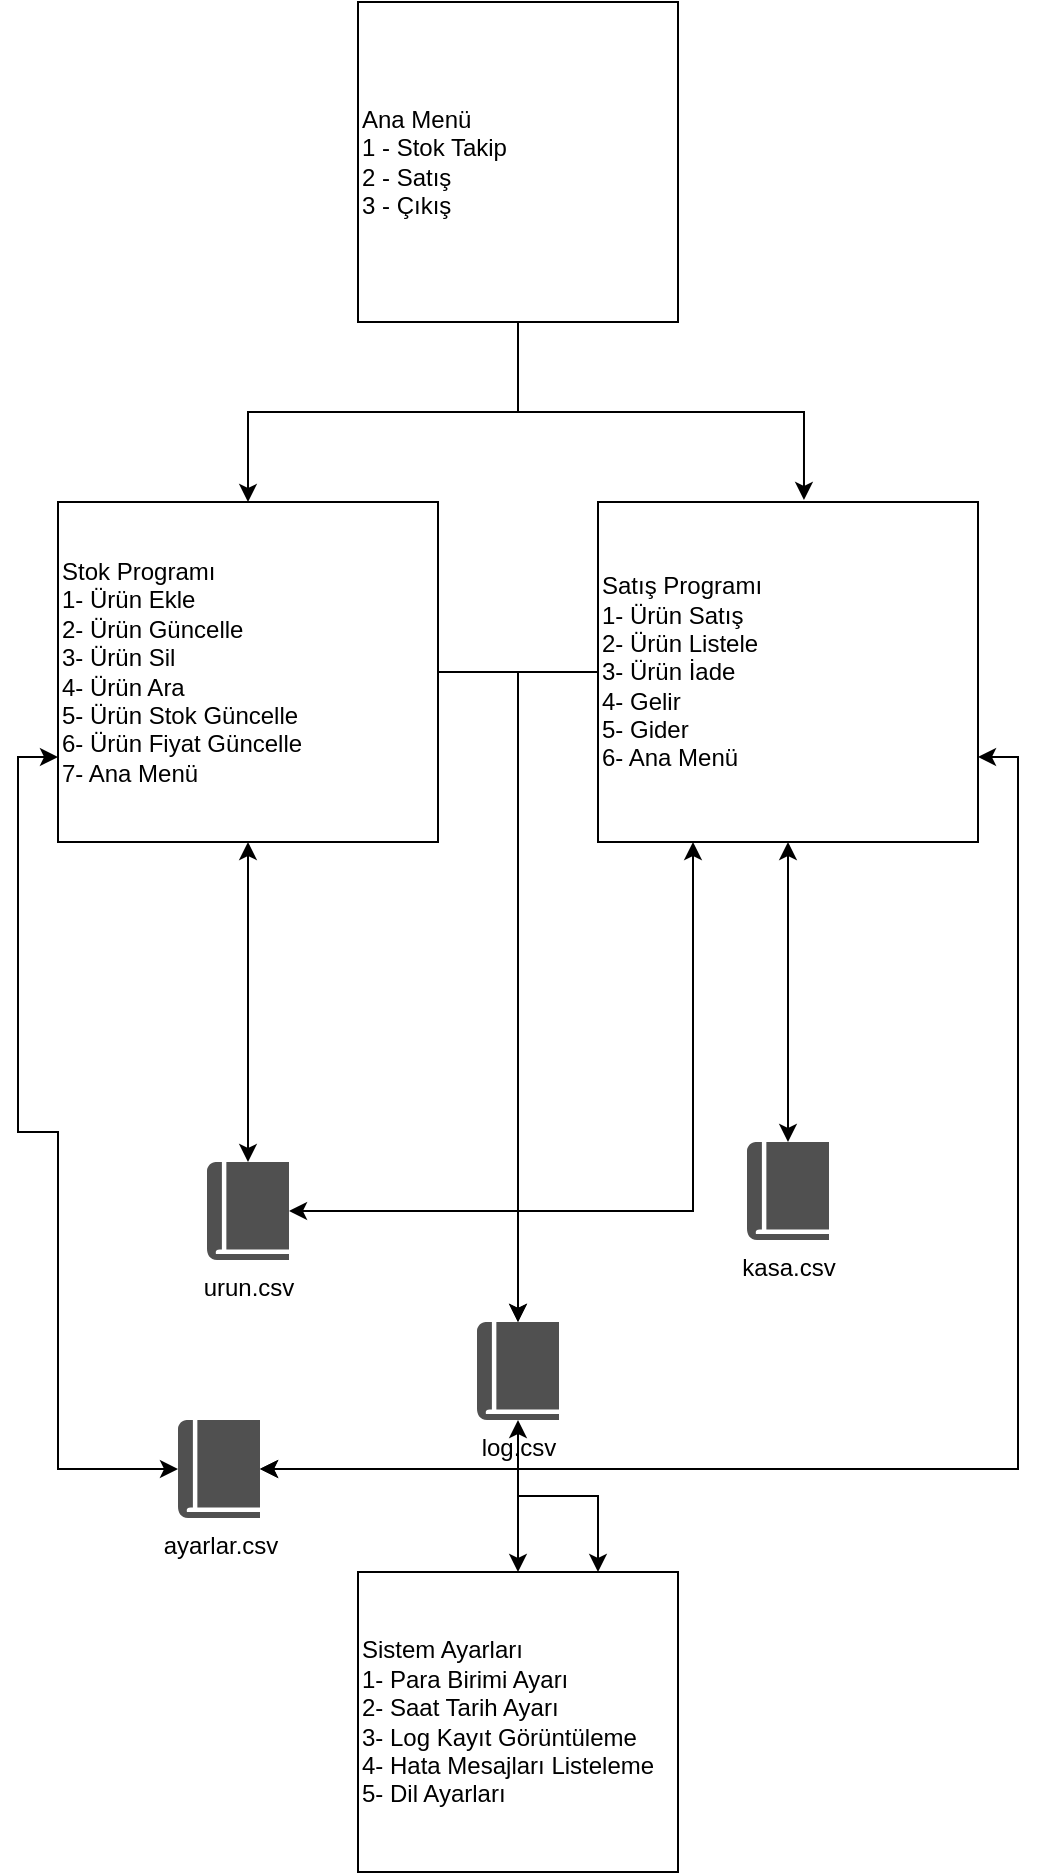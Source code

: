 <mxfile version="20.7.4" type="github">
  <diagram id="bNevwKoq9lqKUkM7-EGf" name="Sayfa -1">
    <mxGraphModel dx="1076" dy="2157" grid="1" gridSize="10" guides="1" tooltips="1" connect="1" arrows="1" fold="1" page="1" pageScale="1" pageWidth="827" pageHeight="1169" math="0" shadow="0">
      <root>
        <mxCell id="0" />
        <mxCell id="1" parent="0" />
        <mxCell id="xC94wB1L6Dgb1ON5a1Vk-9" style="edgeStyle=orthogonalEdgeStyle;rounded=0;orthogonalLoop=1;jettySize=auto;html=1;startArrow=classic;startFill=1;" edge="1" parent="1" source="xC94wB1L6Dgb1ON5a1Vk-1" target="xC94wB1L6Dgb1ON5a1Vk-6">
          <mxGeometry relative="1" as="geometry" />
        </mxCell>
        <mxCell id="xC94wB1L6Dgb1ON5a1Vk-10" style="edgeStyle=orthogonalEdgeStyle;rounded=0;orthogonalLoop=1;jettySize=auto;html=1;exitX=1;exitY=0.5;exitDx=0;exitDy=0;" edge="1" parent="1" source="xC94wB1L6Dgb1ON5a1Vk-1" target="xC94wB1L6Dgb1ON5a1Vk-8">
          <mxGeometry relative="1" as="geometry" />
        </mxCell>
        <mxCell id="xC94wB1L6Dgb1ON5a1Vk-1" value="Stok Programı&lt;br&gt;1- Ürün Ekle&lt;br&gt;2- Ürün Güncelle&lt;br&gt;3- Ürün Sil&lt;br&gt;4- Ürün Ara&lt;br&gt;5- Ürün Stok Güncelle&lt;br&gt;6- Ürün Fiyat Güncelle&lt;br&gt;7- Ana Menü" style="rounded=0;whiteSpace=wrap;html=1;align=left;" vertex="1" parent="1">
          <mxGeometry x="50" y="50" width="190" height="170" as="geometry" />
        </mxCell>
        <mxCell id="xC94wB1L6Dgb1ON5a1Vk-11" style="edgeStyle=orthogonalEdgeStyle;rounded=0;orthogonalLoop=1;jettySize=auto;html=1;exitX=0;exitY=0.5;exitDx=0;exitDy=0;" edge="1" parent="1" source="xC94wB1L6Dgb1ON5a1Vk-2" target="xC94wB1L6Dgb1ON5a1Vk-8">
          <mxGeometry relative="1" as="geometry">
            <mxPoint x="270" y="460" as="targetPoint" />
          </mxGeometry>
        </mxCell>
        <mxCell id="xC94wB1L6Dgb1ON5a1Vk-12" style="edgeStyle=orthogonalEdgeStyle;rounded=0;orthogonalLoop=1;jettySize=auto;html=1;startArrow=classic;startFill=1;" edge="1" parent="1" source="xC94wB1L6Dgb1ON5a1Vk-2" target="xC94wB1L6Dgb1ON5a1Vk-7">
          <mxGeometry relative="1" as="geometry" />
        </mxCell>
        <mxCell id="xC94wB1L6Dgb1ON5a1Vk-2" value="Satış Programı&lt;br&gt;1- Ürün Satış&lt;br&gt;2- Ürün Listele&lt;br&gt;3- Ürün İade&lt;br&gt;4- Gelir&lt;br&gt;5- Gider&lt;br&gt;6- Ana Menü" style="rounded=0;whiteSpace=wrap;html=1;align=left;" vertex="1" parent="1">
          <mxGeometry x="320" y="50" width="190" height="170" as="geometry" />
        </mxCell>
        <mxCell id="xC94wB1L6Dgb1ON5a1Vk-4" style="edgeStyle=orthogonalEdgeStyle;rounded=0;orthogonalLoop=1;jettySize=auto;html=1;" edge="1" parent="1" source="xC94wB1L6Dgb1ON5a1Vk-3" target="xC94wB1L6Dgb1ON5a1Vk-1">
          <mxGeometry relative="1" as="geometry" />
        </mxCell>
        <mxCell id="xC94wB1L6Dgb1ON5a1Vk-5" style="edgeStyle=orthogonalEdgeStyle;rounded=0;orthogonalLoop=1;jettySize=auto;html=1;exitX=0.75;exitY=1;exitDx=0;exitDy=0;entryX=0.542;entryY=-0.006;entryDx=0;entryDy=0;entryPerimeter=0;" edge="1" parent="1" source="xC94wB1L6Dgb1ON5a1Vk-3" target="xC94wB1L6Dgb1ON5a1Vk-2">
          <mxGeometry relative="1" as="geometry">
            <Array as="points">
              <mxPoint x="280" y="-40" />
              <mxPoint x="280" y="5" />
              <mxPoint x="423" y="5" />
            </Array>
          </mxGeometry>
        </mxCell>
        <mxCell id="xC94wB1L6Dgb1ON5a1Vk-3" value="Ana Menü&lt;br&gt;1 - Stok Takip&lt;br&gt;2 - Satış&lt;br&gt;3 - Çıkış" style="rounded=0;whiteSpace=wrap;html=1;align=left;" vertex="1" parent="1">
          <mxGeometry x="200" y="-200" width="160" height="160" as="geometry" />
        </mxCell>
        <mxCell id="xC94wB1L6Dgb1ON5a1Vk-19" style="edgeStyle=orthogonalEdgeStyle;rounded=0;orthogonalLoop=1;jettySize=auto;html=1;entryX=0.25;entryY=1;entryDx=0;entryDy=0;startArrow=classic;startFill=1;" edge="1" parent="1" source="xC94wB1L6Dgb1ON5a1Vk-6" target="xC94wB1L6Dgb1ON5a1Vk-2">
          <mxGeometry relative="1" as="geometry" />
        </mxCell>
        <mxCell id="xC94wB1L6Dgb1ON5a1Vk-6" value="urun.csv" style="sketch=0;pointerEvents=1;shadow=0;dashed=0;html=1;strokeColor=none;fillColor=#505050;labelPosition=center;verticalLabelPosition=bottom;verticalAlign=top;outlineConnect=0;align=center;shape=mxgraph.office.concepts.book_journal;" vertex="1" parent="1">
          <mxGeometry x="124.5" y="380" width="41" height="49" as="geometry" />
        </mxCell>
        <mxCell id="xC94wB1L6Dgb1ON5a1Vk-7" value="kasa.csv" style="sketch=0;pointerEvents=1;shadow=0;dashed=0;html=1;strokeColor=none;fillColor=#505050;labelPosition=center;verticalLabelPosition=bottom;verticalAlign=top;outlineConnect=0;align=center;shape=mxgraph.office.concepts.book_journal;" vertex="1" parent="1">
          <mxGeometry x="394.5" y="370" width="41" height="49" as="geometry" />
        </mxCell>
        <mxCell id="xC94wB1L6Dgb1ON5a1Vk-18" style="edgeStyle=orthogonalEdgeStyle;rounded=0;orthogonalLoop=1;jettySize=auto;html=1;entryX=0.75;entryY=0;entryDx=0;entryDy=0;startArrow=classic;startFill=1;" edge="1" parent="1" source="xC94wB1L6Dgb1ON5a1Vk-8" target="xC94wB1L6Dgb1ON5a1Vk-13">
          <mxGeometry relative="1" as="geometry" />
        </mxCell>
        <mxCell id="xC94wB1L6Dgb1ON5a1Vk-8" value="log.csv" style="sketch=0;pointerEvents=1;shadow=0;dashed=0;html=1;strokeColor=none;fillColor=#505050;labelPosition=center;verticalLabelPosition=bottom;verticalAlign=top;outlineConnect=0;align=center;shape=mxgraph.office.concepts.book_journal;" vertex="1" parent="1">
          <mxGeometry x="259.5" y="460" width="41" height="49" as="geometry" />
        </mxCell>
        <mxCell id="xC94wB1L6Dgb1ON5a1Vk-13" value="Sistem Ayarları&lt;br&gt;1- Para Birimi Ayarı&lt;br&gt;2- Saat Tarih Ayarı&lt;br&gt;3- Log Kayıt Görüntüleme&lt;br&gt;4- Hata Mesajları Listeleme&lt;br&gt;5- Dil Ayarları" style="rounded=0;whiteSpace=wrap;html=1;align=left;" vertex="1" parent="1">
          <mxGeometry x="200" y="585" width="160" height="150" as="geometry" />
        </mxCell>
        <mxCell id="xC94wB1L6Dgb1ON5a1Vk-15" style="edgeStyle=orthogonalEdgeStyle;rounded=0;orthogonalLoop=1;jettySize=auto;html=1;entryX=0;entryY=0.75;entryDx=0;entryDy=0;startArrow=classic;startFill=1;" edge="1" parent="1" source="xC94wB1L6Dgb1ON5a1Vk-14" target="xC94wB1L6Dgb1ON5a1Vk-1">
          <mxGeometry relative="1" as="geometry">
            <Array as="points">
              <mxPoint x="50" y="534" />
              <mxPoint x="50" y="365" />
              <mxPoint x="30" y="365" />
              <mxPoint x="30" y="178" />
            </Array>
          </mxGeometry>
        </mxCell>
        <mxCell id="xC94wB1L6Dgb1ON5a1Vk-16" style="edgeStyle=orthogonalEdgeStyle;rounded=0;orthogonalLoop=1;jettySize=auto;html=1;startArrow=classic;startFill=1;" edge="1" parent="1" source="xC94wB1L6Dgb1ON5a1Vk-14" target="xC94wB1L6Dgb1ON5a1Vk-13">
          <mxGeometry relative="1" as="geometry" />
        </mxCell>
        <mxCell id="xC94wB1L6Dgb1ON5a1Vk-17" style="edgeStyle=orthogonalEdgeStyle;rounded=0;orthogonalLoop=1;jettySize=auto;html=1;entryX=1;entryY=0.75;entryDx=0;entryDy=0;startArrow=classic;startFill=1;" edge="1" parent="1" source="xC94wB1L6Dgb1ON5a1Vk-14" target="xC94wB1L6Dgb1ON5a1Vk-2">
          <mxGeometry relative="1" as="geometry" />
        </mxCell>
        <mxCell id="xC94wB1L6Dgb1ON5a1Vk-14" value="ayarlar.csv" style="sketch=0;pointerEvents=1;shadow=0;dashed=0;html=1;strokeColor=none;fillColor=#505050;labelPosition=center;verticalLabelPosition=bottom;verticalAlign=top;outlineConnect=0;align=center;shape=mxgraph.office.concepts.book_journal;" vertex="1" parent="1">
          <mxGeometry x="110" y="509" width="41" height="49" as="geometry" />
        </mxCell>
      </root>
    </mxGraphModel>
  </diagram>
</mxfile>
